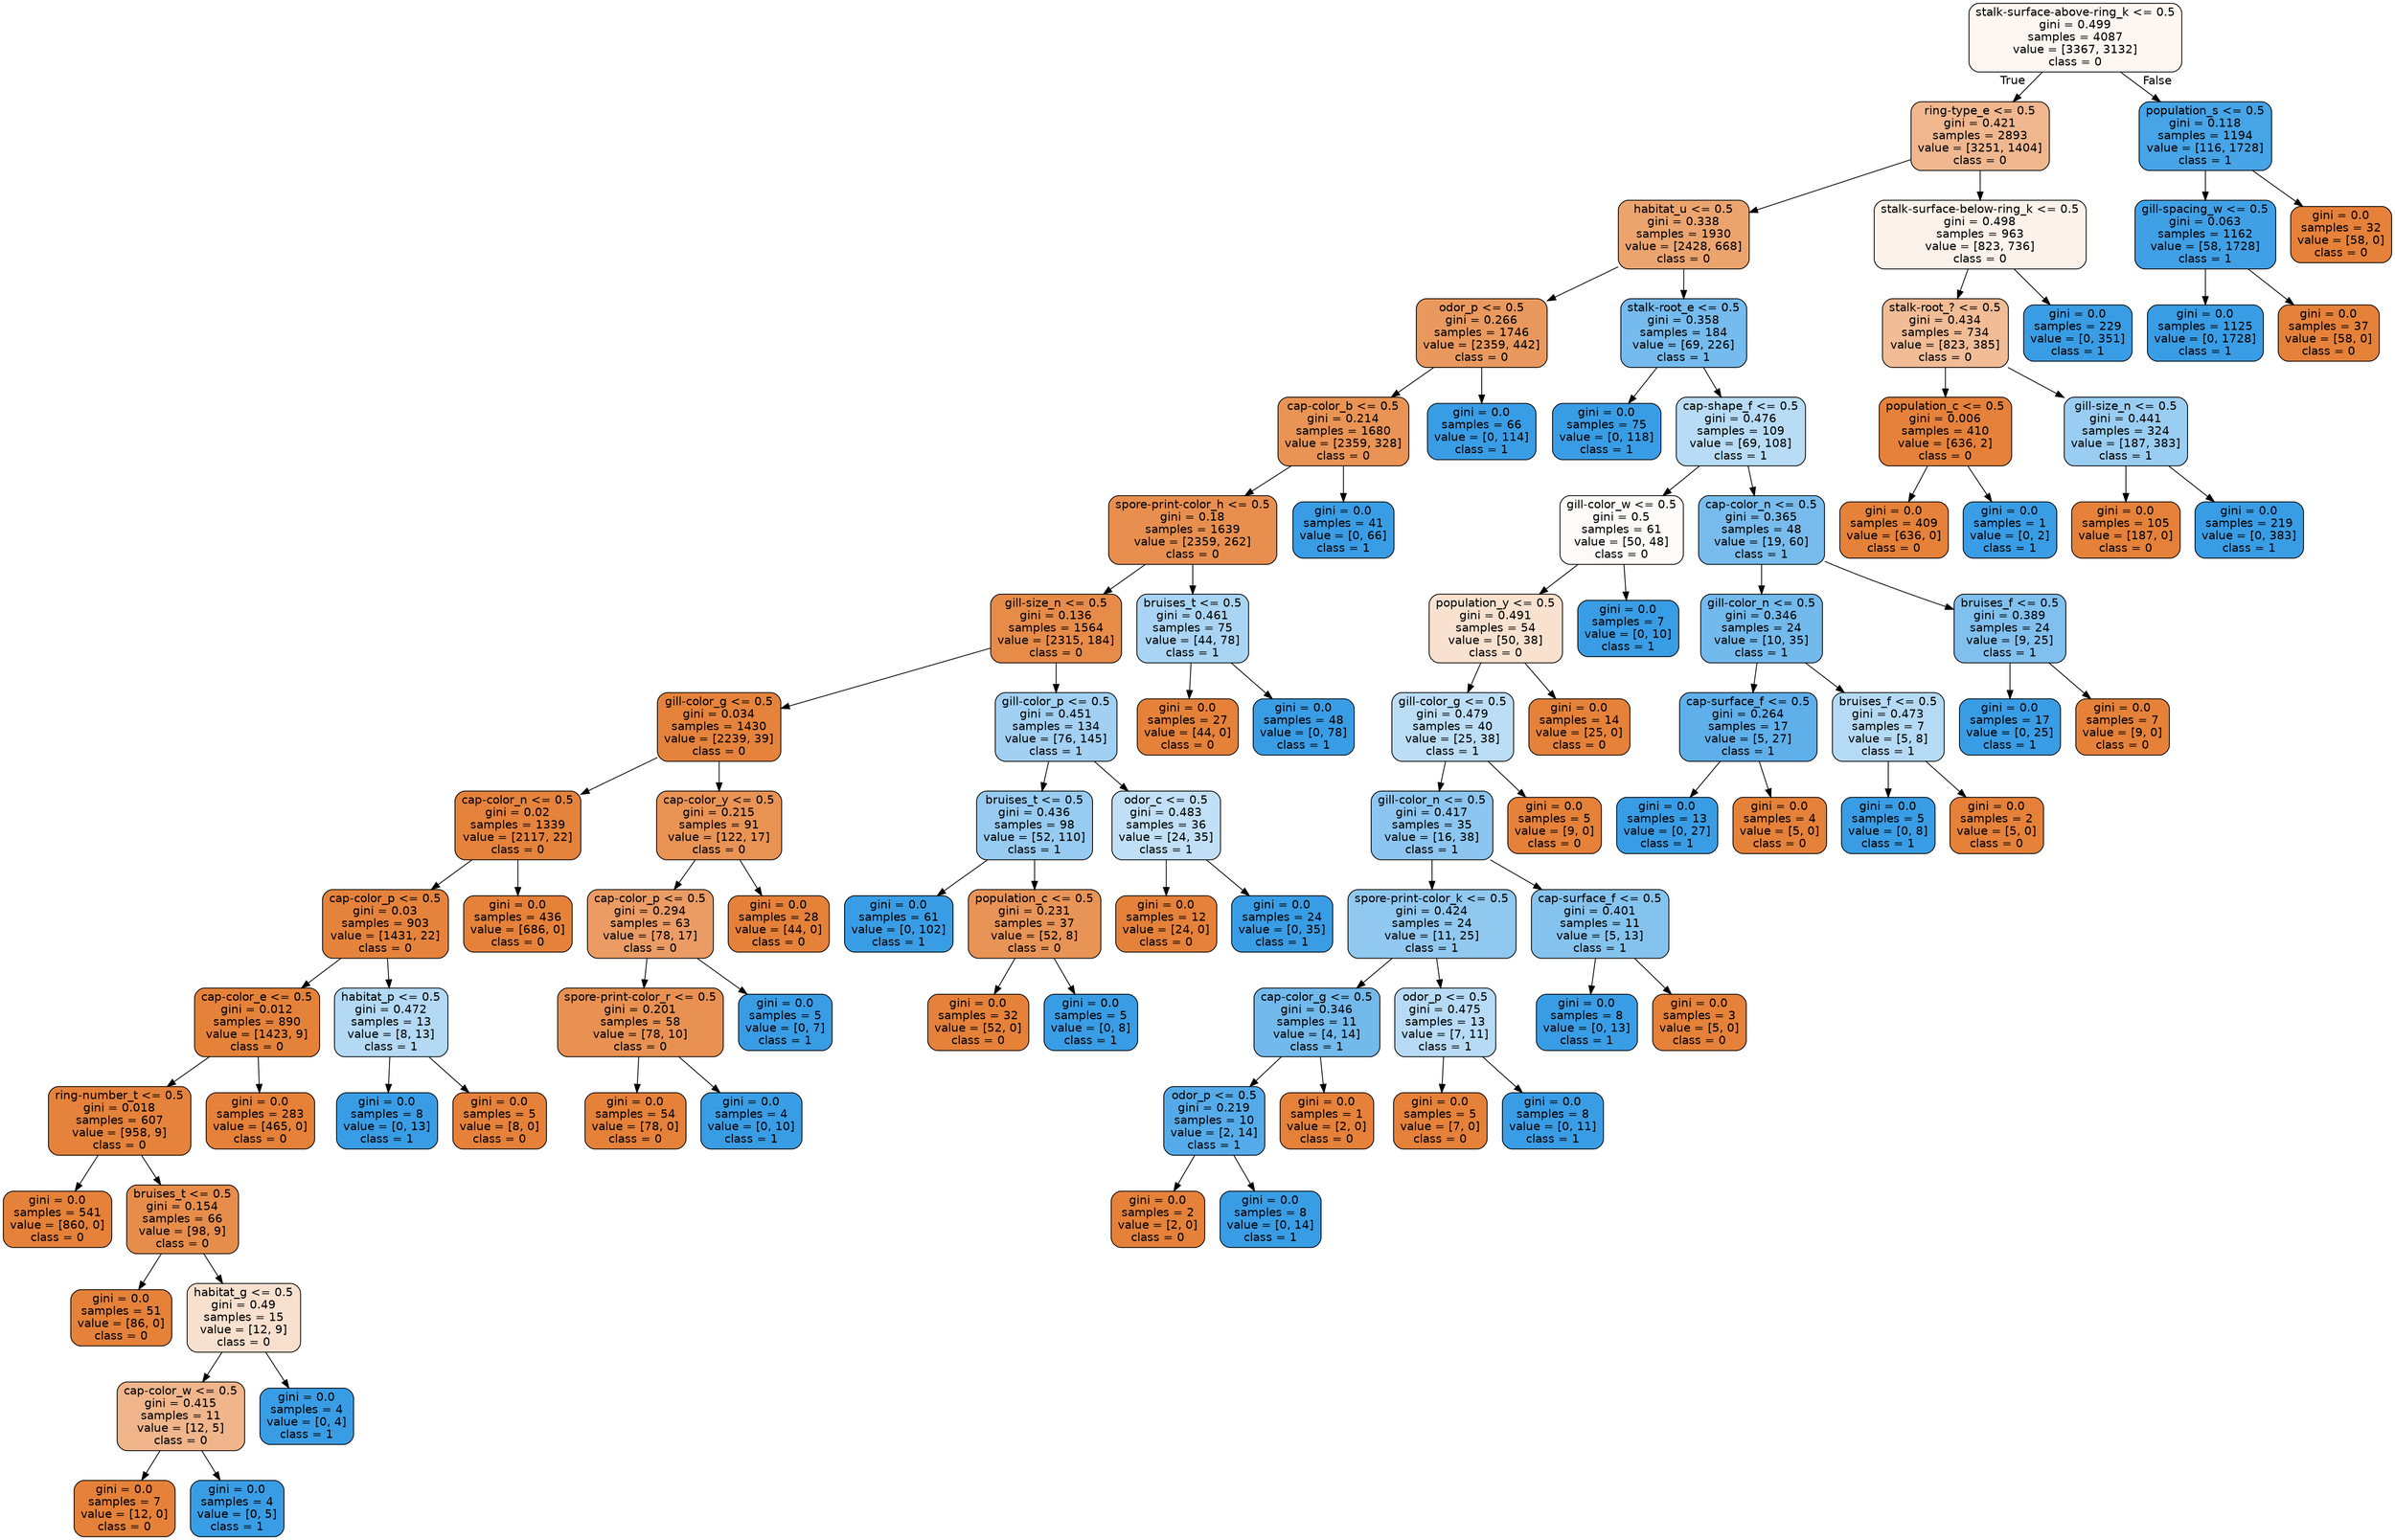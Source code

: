 digraph Tree {
node [shape=box, style="filled, rounded", color="black", fontname="helvetica"] ;
edge [fontname="helvetica"] ;
0 [label="stalk-surface-above-ring_k <= 0.5\ngini = 0.499\nsamples = 4087\nvalue = [3367, 3132]\nclass = 0", fillcolor="#fdf6f1"] ;
1 [label="ring-type_e <= 0.5\ngini = 0.421\nsamples = 2893\nvalue = [3251, 1404]\nclass = 0", fillcolor="#f0b78f"] ;
0 -> 1 [labeldistance=2.5, labelangle=45, headlabel="True"] ;
2 [label="habitat_u <= 0.5\ngini = 0.338\nsamples = 1930\nvalue = [2428, 668]\nclass = 0", fillcolor="#eca46f"] ;
1 -> 2 ;
3 [label="odor_p <= 0.5\ngini = 0.266\nsamples = 1746\nvalue = [2359, 442]\nclass = 0", fillcolor="#ea995e"] ;
2 -> 3 ;
4 [label="cap-color_b <= 0.5\ngini = 0.214\nsamples = 1680\nvalue = [2359, 328]\nclass = 0", fillcolor="#e99355"] ;
3 -> 4 ;
5 [label="spore-print-color_h <= 0.5\ngini = 0.18\nsamples = 1639\nvalue = [2359, 262]\nclass = 0", fillcolor="#e88f4f"] ;
4 -> 5 ;
6 [label="gill-size_n <= 0.5\ngini = 0.136\nsamples = 1564\nvalue = [2315, 184]\nclass = 0", fillcolor="#e78b49"] ;
5 -> 6 ;
7 [label="gill-color_g <= 0.5\ngini = 0.034\nsamples = 1430\nvalue = [2239, 39]\nclass = 0", fillcolor="#e5833c"] ;
6 -> 7 ;
8 [label="cap-color_n <= 0.5\ngini = 0.02\nsamples = 1339\nvalue = [2117, 22]\nclass = 0", fillcolor="#e5823b"] ;
7 -> 8 ;
9 [label="cap-color_p <= 0.5\ngini = 0.03\nsamples = 903\nvalue = [1431, 22]\nclass = 0", fillcolor="#e5833c"] ;
8 -> 9 ;
10 [label="cap-color_e <= 0.5\ngini = 0.012\nsamples = 890\nvalue = [1423, 9]\nclass = 0", fillcolor="#e5823a"] ;
9 -> 10 ;
11 [label="ring-number_t <= 0.5\ngini = 0.018\nsamples = 607\nvalue = [958, 9]\nclass = 0", fillcolor="#e5823b"] ;
10 -> 11 ;
12 [label="gini = 0.0\nsamples = 541\nvalue = [860, 0]\nclass = 0", fillcolor="#e58139"] ;
11 -> 12 ;
13 [label="bruises_t <= 0.5\ngini = 0.154\nsamples = 66\nvalue = [98, 9]\nclass = 0", fillcolor="#e78d4b"] ;
11 -> 13 ;
14 [label="gini = 0.0\nsamples = 51\nvalue = [86, 0]\nclass = 0", fillcolor="#e58139"] ;
13 -> 14 ;
15 [label="habitat_g <= 0.5\ngini = 0.49\nsamples = 15\nvalue = [12, 9]\nclass = 0", fillcolor="#f8e0ce"] ;
13 -> 15 ;
16 [label="cap-color_w <= 0.5\ngini = 0.415\nsamples = 11\nvalue = [12, 5]\nclass = 0", fillcolor="#f0b58b"] ;
15 -> 16 ;
17 [label="gini = 0.0\nsamples = 7\nvalue = [12, 0]\nclass = 0", fillcolor="#e58139"] ;
16 -> 17 ;
18 [label="gini = 0.0\nsamples = 4\nvalue = [0, 5]\nclass = 1", fillcolor="#399de5"] ;
16 -> 18 ;
19 [label="gini = 0.0\nsamples = 4\nvalue = [0, 4]\nclass = 1", fillcolor="#399de5"] ;
15 -> 19 ;
20 [label="gini = 0.0\nsamples = 283\nvalue = [465, 0]\nclass = 0", fillcolor="#e58139"] ;
10 -> 20 ;
21 [label="habitat_p <= 0.5\ngini = 0.472\nsamples = 13\nvalue = [8, 13]\nclass = 1", fillcolor="#b3d9f5"] ;
9 -> 21 ;
22 [label="gini = 0.0\nsamples = 8\nvalue = [0, 13]\nclass = 1", fillcolor="#399de5"] ;
21 -> 22 ;
23 [label="gini = 0.0\nsamples = 5\nvalue = [8, 0]\nclass = 0", fillcolor="#e58139"] ;
21 -> 23 ;
24 [label="gini = 0.0\nsamples = 436\nvalue = [686, 0]\nclass = 0", fillcolor="#e58139"] ;
8 -> 24 ;
25 [label="cap-color_y <= 0.5\ngini = 0.215\nsamples = 91\nvalue = [122, 17]\nclass = 0", fillcolor="#e99355"] ;
7 -> 25 ;
26 [label="cap-color_p <= 0.5\ngini = 0.294\nsamples = 63\nvalue = [78, 17]\nclass = 0", fillcolor="#eb9c64"] ;
25 -> 26 ;
27 [label="spore-print-color_r <= 0.5\ngini = 0.201\nsamples = 58\nvalue = [78, 10]\nclass = 0", fillcolor="#e89152"] ;
26 -> 27 ;
28 [label="gini = 0.0\nsamples = 54\nvalue = [78, 0]\nclass = 0", fillcolor="#e58139"] ;
27 -> 28 ;
29 [label="gini = 0.0\nsamples = 4\nvalue = [0, 10]\nclass = 1", fillcolor="#399de5"] ;
27 -> 29 ;
30 [label="gini = 0.0\nsamples = 5\nvalue = [0, 7]\nclass = 1", fillcolor="#399de5"] ;
26 -> 30 ;
31 [label="gini = 0.0\nsamples = 28\nvalue = [44, 0]\nclass = 0", fillcolor="#e58139"] ;
25 -> 31 ;
32 [label="gill-color_p <= 0.5\ngini = 0.451\nsamples = 134\nvalue = [76, 145]\nclass = 1", fillcolor="#a1d0f3"] ;
6 -> 32 ;
33 [label="bruises_t <= 0.5\ngini = 0.436\nsamples = 98\nvalue = [52, 110]\nclass = 1", fillcolor="#97cbf1"] ;
32 -> 33 ;
34 [label="gini = 0.0\nsamples = 61\nvalue = [0, 102]\nclass = 1", fillcolor="#399de5"] ;
33 -> 34 ;
35 [label="population_c <= 0.5\ngini = 0.231\nsamples = 37\nvalue = [52, 8]\nclass = 0", fillcolor="#e99457"] ;
33 -> 35 ;
36 [label="gini = 0.0\nsamples = 32\nvalue = [52, 0]\nclass = 0", fillcolor="#e58139"] ;
35 -> 36 ;
37 [label="gini = 0.0\nsamples = 5\nvalue = [0, 8]\nclass = 1", fillcolor="#399de5"] ;
35 -> 37 ;
38 [label="odor_c <= 0.5\ngini = 0.483\nsamples = 36\nvalue = [24, 35]\nclass = 1", fillcolor="#c1e0f7"] ;
32 -> 38 ;
39 [label="gini = 0.0\nsamples = 12\nvalue = [24, 0]\nclass = 0", fillcolor="#e58139"] ;
38 -> 39 ;
40 [label="gini = 0.0\nsamples = 24\nvalue = [0, 35]\nclass = 1", fillcolor="#399de5"] ;
38 -> 40 ;
41 [label="bruises_t <= 0.5\ngini = 0.461\nsamples = 75\nvalue = [44, 78]\nclass = 1", fillcolor="#a9d4f4"] ;
5 -> 41 ;
42 [label="gini = 0.0\nsamples = 27\nvalue = [44, 0]\nclass = 0", fillcolor="#e58139"] ;
41 -> 42 ;
43 [label="gini = 0.0\nsamples = 48\nvalue = [0, 78]\nclass = 1", fillcolor="#399de5"] ;
41 -> 43 ;
44 [label="gini = 0.0\nsamples = 41\nvalue = [0, 66]\nclass = 1", fillcolor="#399de5"] ;
4 -> 44 ;
45 [label="gini = 0.0\nsamples = 66\nvalue = [0, 114]\nclass = 1", fillcolor="#399de5"] ;
3 -> 45 ;
46 [label="stalk-root_e <= 0.5\ngini = 0.358\nsamples = 184\nvalue = [69, 226]\nclass = 1", fillcolor="#75bbed"] ;
2 -> 46 ;
47 [label="gini = 0.0\nsamples = 75\nvalue = [0, 118]\nclass = 1", fillcolor="#399de5"] ;
46 -> 47 ;
48 [label="cap-shape_f <= 0.5\ngini = 0.476\nsamples = 109\nvalue = [69, 108]\nclass = 1", fillcolor="#b8dcf6"] ;
46 -> 48 ;
49 [label="gill-color_w <= 0.5\ngini = 0.5\nsamples = 61\nvalue = [50, 48]\nclass = 0", fillcolor="#fefaf7"] ;
48 -> 49 ;
50 [label="population_y <= 0.5\ngini = 0.491\nsamples = 54\nvalue = [50, 38]\nclass = 0", fillcolor="#f9e1cf"] ;
49 -> 50 ;
51 [label="gill-color_g <= 0.5\ngini = 0.479\nsamples = 40\nvalue = [25, 38]\nclass = 1", fillcolor="#bbddf6"] ;
50 -> 51 ;
52 [label="gill-color_n <= 0.5\ngini = 0.417\nsamples = 35\nvalue = [16, 38]\nclass = 1", fillcolor="#8cc6f0"] ;
51 -> 52 ;
53 [label="spore-print-color_k <= 0.5\ngini = 0.424\nsamples = 24\nvalue = [11, 25]\nclass = 1", fillcolor="#90c8f0"] ;
52 -> 53 ;
54 [label="cap-color_g <= 0.5\ngini = 0.346\nsamples = 11\nvalue = [4, 14]\nclass = 1", fillcolor="#72b9ec"] ;
53 -> 54 ;
55 [label="odor_p <= 0.5\ngini = 0.219\nsamples = 10\nvalue = [2, 14]\nclass = 1", fillcolor="#55abe9"] ;
54 -> 55 ;
56 [label="gini = 0.0\nsamples = 2\nvalue = [2, 0]\nclass = 0", fillcolor="#e58139"] ;
55 -> 56 ;
57 [label="gini = 0.0\nsamples = 8\nvalue = [0, 14]\nclass = 1", fillcolor="#399de5"] ;
55 -> 57 ;
58 [label="gini = 0.0\nsamples = 1\nvalue = [2, 0]\nclass = 0", fillcolor="#e58139"] ;
54 -> 58 ;
59 [label="odor_p <= 0.5\ngini = 0.475\nsamples = 13\nvalue = [7, 11]\nclass = 1", fillcolor="#b7dbf6"] ;
53 -> 59 ;
60 [label="gini = 0.0\nsamples = 5\nvalue = [7, 0]\nclass = 0", fillcolor="#e58139"] ;
59 -> 60 ;
61 [label="gini = 0.0\nsamples = 8\nvalue = [0, 11]\nclass = 1", fillcolor="#399de5"] ;
59 -> 61 ;
62 [label="cap-surface_f <= 0.5\ngini = 0.401\nsamples = 11\nvalue = [5, 13]\nclass = 1", fillcolor="#85c3ef"] ;
52 -> 62 ;
63 [label="gini = 0.0\nsamples = 8\nvalue = [0, 13]\nclass = 1", fillcolor="#399de5"] ;
62 -> 63 ;
64 [label="gini = 0.0\nsamples = 3\nvalue = [5, 0]\nclass = 0", fillcolor="#e58139"] ;
62 -> 64 ;
65 [label="gini = 0.0\nsamples = 5\nvalue = [9, 0]\nclass = 0", fillcolor="#e58139"] ;
51 -> 65 ;
66 [label="gini = 0.0\nsamples = 14\nvalue = [25, 0]\nclass = 0", fillcolor="#e58139"] ;
50 -> 66 ;
67 [label="gini = 0.0\nsamples = 7\nvalue = [0, 10]\nclass = 1", fillcolor="#399de5"] ;
49 -> 67 ;
68 [label="cap-color_n <= 0.5\ngini = 0.365\nsamples = 48\nvalue = [19, 60]\nclass = 1", fillcolor="#78bced"] ;
48 -> 68 ;
69 [label="gill-color_n <= 0.5\ngini = 0.346\nsamples = 24\nvalue = [10, 35]\nclass = 1", fillcolor="#72b9ec"] ;
68 -> 69 ;
70 [label="cap-surface_f <= 0.5\ngini = 0.264\nsamples = 17\nvalue = [5, 27]\nclass = 1", fillcolor="#5eafea"] ;
69 -> 70 ;
71 [label="gini = 0.0\nsamples = 13\nvalue = [0, 27]\nclass = 1", fillcolor="#399de5"] ;
70 -> 71 ;
72 [label="gini = 0.0\nsamples = 4\nvalue = [5, 0]\nclass = 0", fillcolor="#e58139"] ;
70 -> 72 ;
73 [label="bruises_f <= 0.5\ngini = 0.473\nsamples = 7\nvalue = [5, 8]\nclass = 1", fillcolor="#b5daf5"] ;
69 -> 73 ;
74 [label="gini = 0.0\nsamples = 5\nvalue = [0, 8]\nclass = 1", fillcolor="#399de5"] ;
73 -> 74 ;
75 [label="gini = 0.0\nsamples = 2\nvalue = [5, 0]\nclass = 0", fillcolor="#e58139"] ;
73 -> 75 ;
76 [label="bruises_f <= 0.5\ngini = 0.389\nsamples = 24\nvalue = [9, 25]\nclass = 1", fillcolor="#80c0ee"] ;
68 -> 76 ;
77 [label="gini = 0.0\nsamples = 17\nvalue = [0, 25]\nclass = 1", fillcolor="#399de5"] ;
76 -> 77 ;
78 [label="gini = 0.0\nsamples = 7\nvalue = [9, 0]\nclass = 0", fillcolor="#e58139"] ;
76 -> 78 ;
79 [label="stalk-surface-below-ring_k <= 0.5\ngini = 0.498\nsamples = 963\nvalue = [823, 736]\nclass = 0", fillcolor="#fcf2ea"] ;
1 -> 79 ;
80 [label="stalk-root_? <= 0.5\ngini = 0.434\nsamples = 734\nvalue = [823, 385]\nclass = 0", fillcolor="#f1bc96"] ;
79 -> 80 ;
81 [label="population_c <= 0.5\ngini = 0.006\nsamples = 410\nvalue = [636, 2]\nclass = 0", fillcolor="#e5813a"] ;
80 -> 81 ;
82 [label="gini = 0.0\nsamples = 409\nvalue = [636, 0]\nclass = 0", fillcolor="#e58139"] ;
81 -> 82 ;
83 [label="gini = 0.0\nsamples = 1\nvalue = [0, 2]\nclass = 1", fillcolor="#399de5"] ;
81 -> 83 ;
84 [label="gill-size_n <= 0.5\ngini = 0.441\nsamples = 324\nvalue = [187, 383]\nclass = 1", fillcolor="#9acdf2"] ;
80 -> 84 ;
85 [label="gini = 0.0\nsamples = 105\nvalue = [187, 0]\nclass = 0", fillcolor="#e58139"] ;
84 -> 85 ;
86 [label="gini = 0.0\nsamples = 219\nvalue = [0, 383]\nclass = 1", fillcolor="#399de5"] ;
84 -> 86 ;
87 [label="gini = 0.0\nsamples = 229\nvalue = [0, 351]\nclass = 1", fillcolor="#399de5"] ;
79 -> 87 ;
88 [label="population_s <= 0.5\ngini = 0.118\nsamples = 1194\nvalue = [116, 1728]\nclass = 1", fillcolor="#46a4e7"] ;
0 -> 88 [labeldistance=2.5, labelangle=-45, headlabel="False"] ;
89 [label="gill-spacing_w <= 0.5\ngini = 0.063\nsamples = 1162\nvalue = [58, 1728]\nclass = 1", fillcolor="#40a0e6"] ;
88 -> 89 ;
90 [label="gini = 0.0\nsamples = 1125\nvalue = [0, 1728]\nclass = 1", fillcolor="#399de5"] ;
89 -> 90 ;
91 [label="gini = 0.0\nsamples = 37\nvalue = [58, 0]\nclass = 0", fillcolor="#e58139"] ;
89 -> 91 ;
92 [label="gini = 0.0\nsamples = 32\nvalue = [58, 0]\nclass = 0", fillcolor="#e58139"] ;
88 -> 92 ;
}
